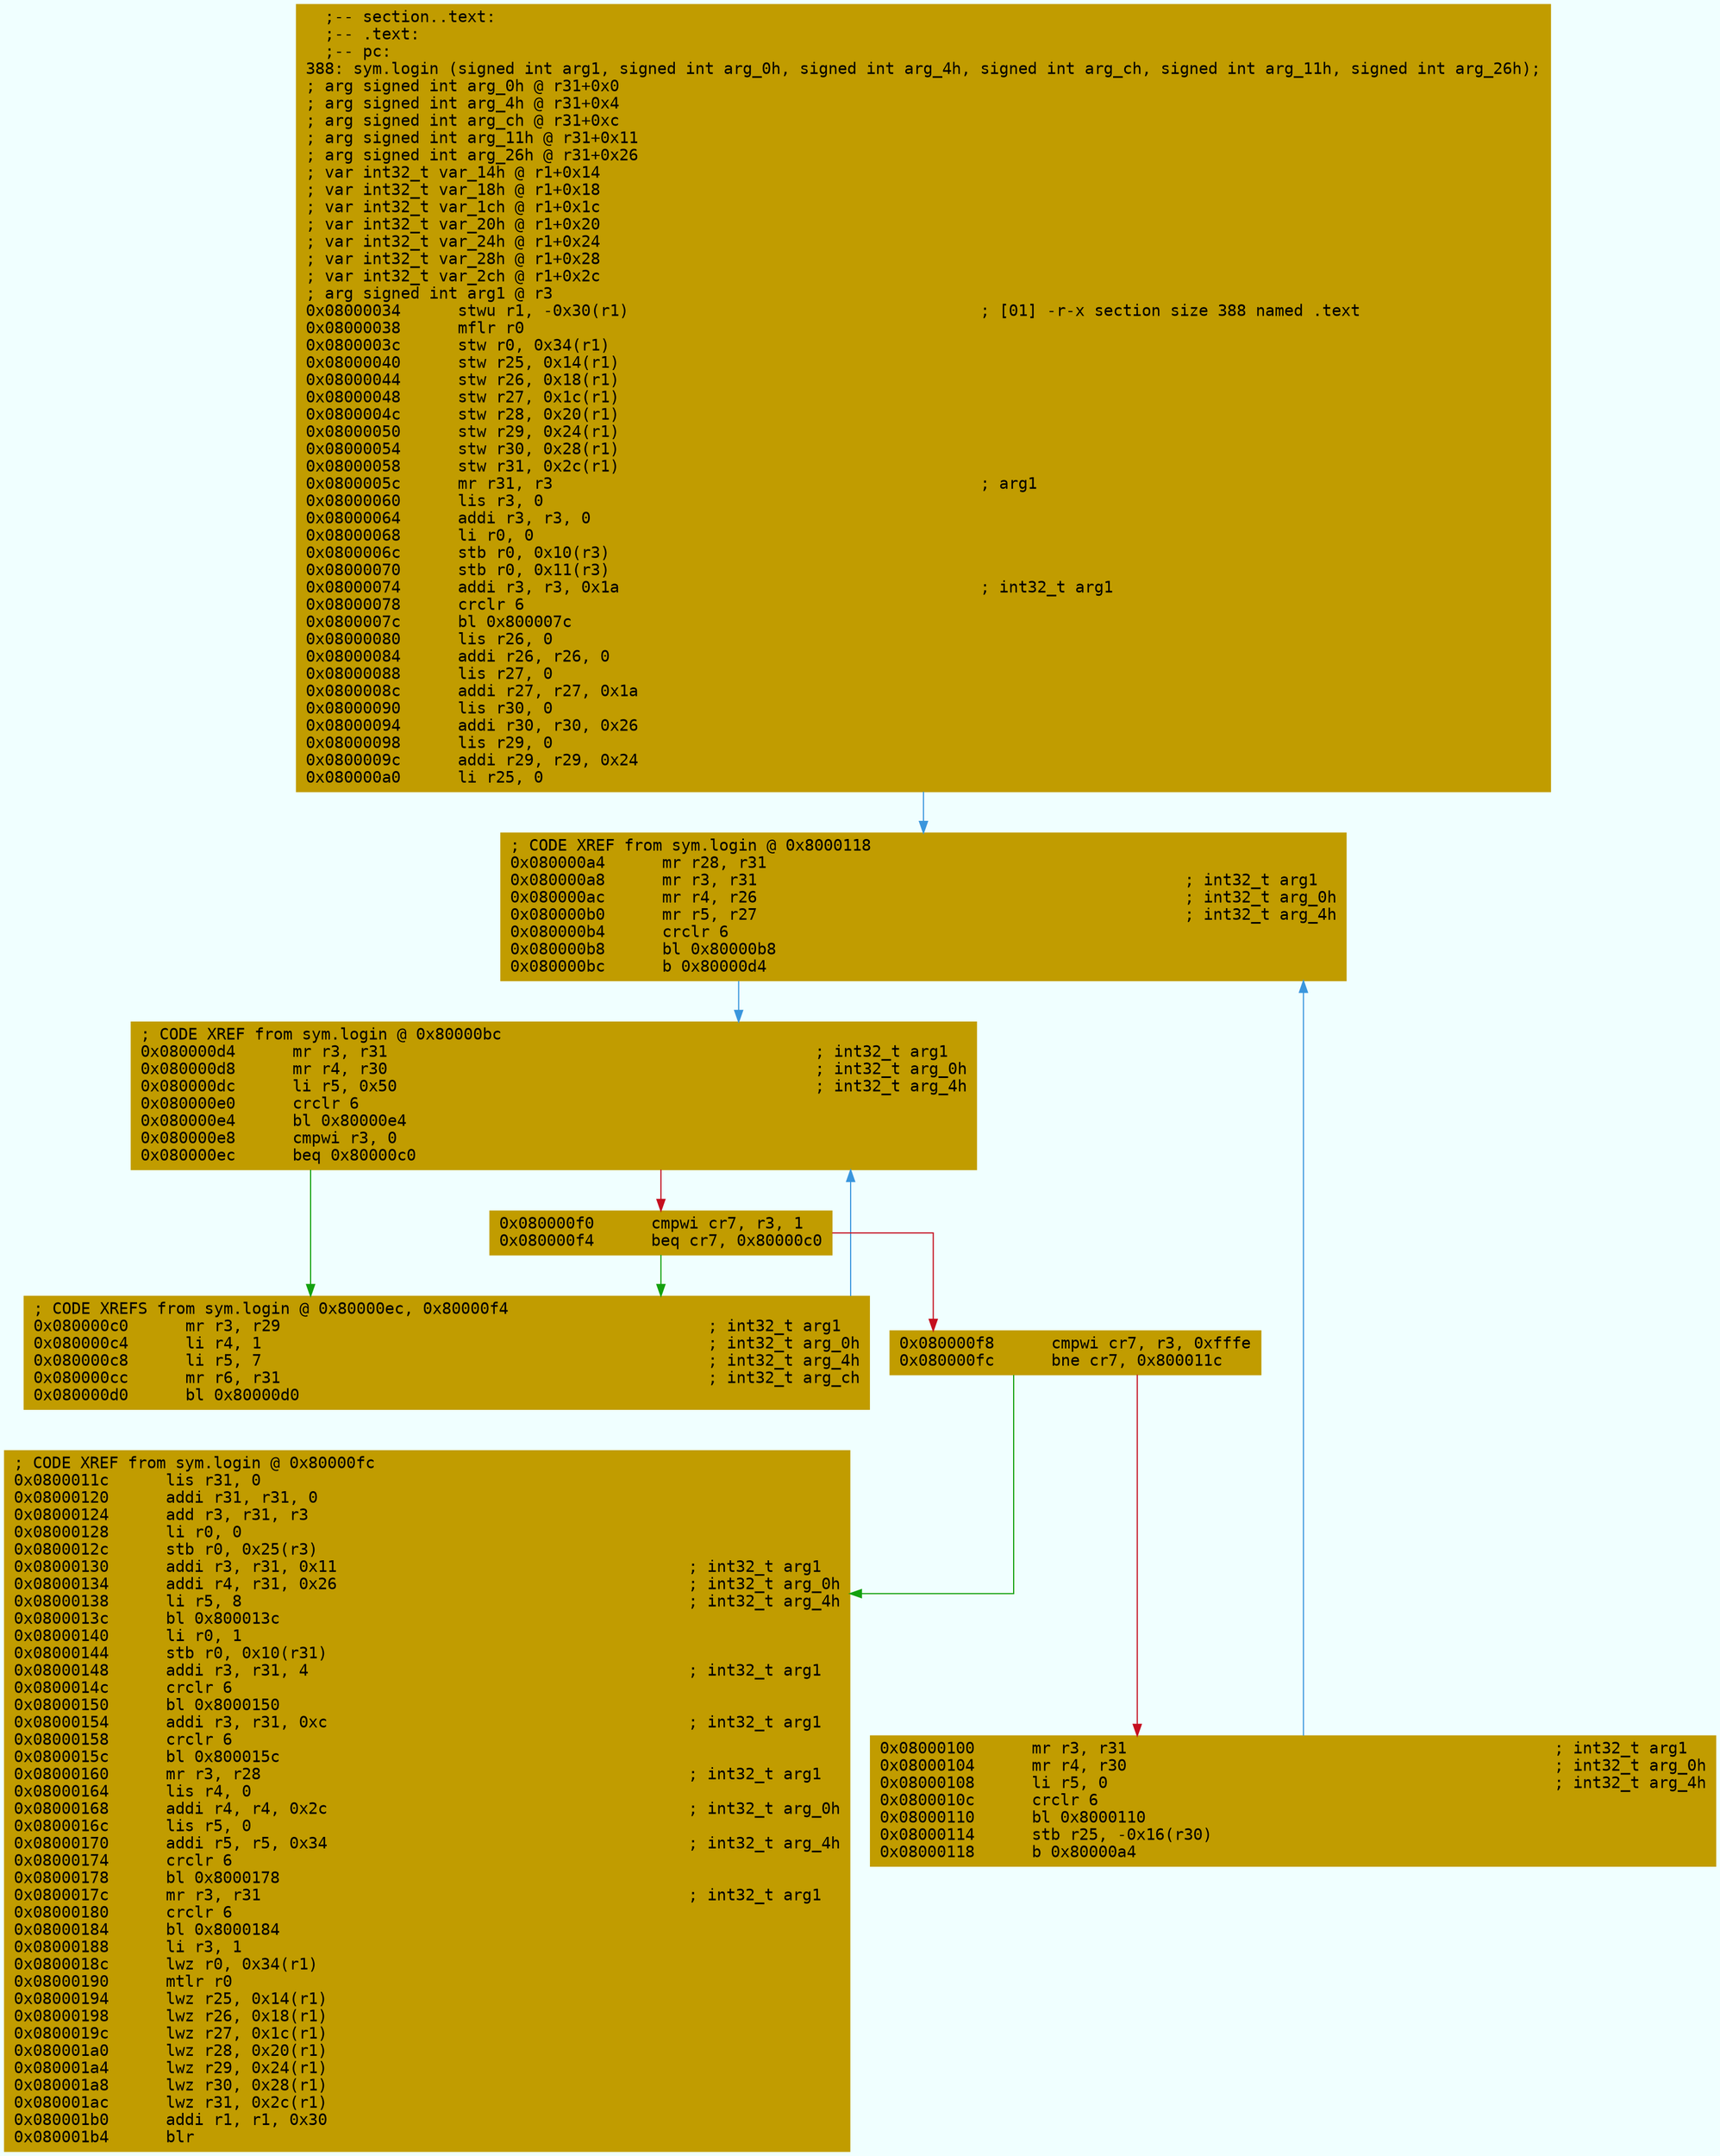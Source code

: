 digraph code {
	graph [bgcolor=azure fontsize=8 fontname="Courier" splines="ortho"];
	node [fillcolor=gray style=filled shape=box];
	edge [arrowhead="normal"];
	"0x08000034" [URL="sym.login/0x08000034", fillcolor="#c19c00",color="#c19c00", fontname="Courier",label="  ;-- section..text:\l  ;-- .text:\l  ;-- pc:\l388: sym.login (signed int arg1, signed int arg_0h, signed int arg_4h, signed int arg_ch, signed int arg_11h, signed int arg_26h);\l; arg signed int arg_0h @ r31+0x0\l; arg signed int arg_4h @ r31+0x4\l; arg signed int arg_ch @ r31+0xc\l; arg signed int arg_11h @ r31+0x11\l; arg signed int arg_26h @ r31+0x26\l; var int32_t var_14h @ r1+0x14\l; var int32_t var_18h @ r1+0x18\l; var int32_t var_1ch @ r1+0x1c\l; var int32_t var_20h @ r1+0x20\l; var int32_t var_24h @ r1+0x24\l; var int32_t var_28h @ r1+0x28\l; var int32_t var_2ch @ r1+0x2c\l; arg signed int arg1 @ r3\l0x08000034      stwu r1, -0x30(r1)                                     ; [01] -r-x section size 388 named .text\l0x08000038      mflr r0\l0x0800003c      stw r0, 0x34(r1)\l0x08000040      stw r25, 0x14(r1)\l0x08000044      stw r26, 0x18(r1)\l0x08000048      stw r27, 0x1c(r1)\l0x0800004c      stw r28, 0x20(r1)\l0x08000050      stw r29, 0x24(r1)\l0x08000054      stw r30, 0x28(r1)\l0x08000058      stw r31, 0x2c(r1)\l0x0800005c      mr r31, r3                                             ; arg1\l0x08000060      lis r3, 0\l0x08000064      addi r3, r3, 0\l0x08000068      li r0, 0\l0x0800006c      stb r0, 0x10(r3)\l0x08000070      stb r0, 0x11(r3)\l0x08000074      addi r3, r3, 0x1a                                      ; int32_t arg1\l0x08000078      crclr 6\l0x0800007c      bl 0x800007c\l0x08000080      lis r26, 0\l0x08000084      addi r26, r26, 0\l0x08000088      lis r27, 0\l0x0800008c      addi r27, r27, 0x1a\l0x08000090      lis r30, 0\l0x08000094      addi r30, r30, 0x26\l0x08000098      lis r29, 0\l0x0800009c      addi r29, r29, 0x24\l0x080000a0      li r25, 0\l"]
	"0x080000a4" [URL="sym.login/0x080000a4", fillcolor="#c19c00",color="#c19c00", fontname="Courier",label="; CODE XREF from sym.login @ 0x8000118\l0x080000a4      mr r28, r31\l0x080000a8      mr r3, r31                                             ; int32_t arg1\l0x080000ac      mr r4, r26                                             ; int32_t arg_0h\l0x080000b0      mr r5, r27                                             ; int32_t arg_4h\l0x080000b4      crclr 6\l0x080000b8      bl 0x80000b8\l0x080000bc      b 0x80000d4\l"]
	"0x080000c0" [URL="sym.login/0x080000c0", fillcolor="#c19c00",color="#c19c00", fontname="Courier",label="; CODE XREFS from sym.login @ 0x80000ec, 0x80000f4\l0x080000c0      mr r3, r29                                             ; int32_t arg1\l0x080000c4      li r4, 1                                               ; int32_t arg_0h\l0x080000c8      li r5, 7                                               ; int32_t arg_4h\l0x080000cc      mr r6, r31                                             ; int32_t arg_ch\l0x080000d0      bl 0x80000d0\l"]
	"0x080000d4" [URL="sym.login/0x080000d4", fillcolor="#c19c00",color="#c19c00", fontname="Courier",label="; CODE XREF from sym.login @ 0x80000bc\l0x080000d4      mr r3, r31                                             ; int32_t arg1\l0x080000d8      mr r4, r30                                             ; int32_t arg_0h\l0x080000dc      li r5, 0x50                                            ; int32_t arg_4h\l0x080000e0      crclr 6\l0x080000e4      bl 0x80000e4\l0x080000e8      cmpwi r3, 0\l0x080000ec      beq 0x80000c0\l"]
	"0x080000f0" [URL="sym.login/0x080000f0", fillcolor="#c19c00",color="#c19c00", fontname="Courier",label="0x080000f0      cmpwi cr7, r3, 1\l0x080000f4      beq cr7, 0x80000c0\l"]
	"0x080000f8" [URL="sym.login/0x080000f8", fillcolor="#c19c00",color="#c19c00", fontname="Courier",label="0x080000f8      cmpwi cr7, r3, 0xfffe\l0x080000fc      bne cr7, 0x800011c\l"]
	"0x08000100" [URL="sym.login/0x08000100", fillcolor="#c19c00",color="#c19c00", fontname="Courier",label="0x08000100      mr r3, r31                                             ; int32_t arg1\l0x08000104      mr r4, r30                                             ; int32_t arg_0h\l0x08000108      li r5, 0                                               ; int32_t arg_4h\l0x0800010c      crclr 6\l0x08000110      bl 0x8000110\l0x08000114      stb r25, -0x16(r30)\l0x08000118      b 0x80000a4\l"]
	"0x0800011c" [URL="sym.login/0x0800011c", fillcolor="#c19c00",color="#c19c00", fontname="Courier",label="; CODE XREF from sym.login @ 0x80000fc\l0x0800011c      lis r31, 0\l0x08000120      addi r31, r31, 0\l0x08000124      add r3, r31, r3\l0x08000128      li r0, 0\l0x0800012c      stb r0, 0x25(r3)\l0x08000130      addi r3, r31, 0x11                                     ; int32_t arg1\l0x08000134      addi r4, r31, 0x26                                     ; int32_t arg_0h\l0x08000138      li r5, 8                                               ; int32_t arg_4h\l0x0800013c      bl 0x800013c\l0x08000140      li r0, 1\l0x08000144      stb r0, 0x10(r31)\l0x08000148      addi r3, r31, 4                                        ; int32_t arg1\l0x0800014c      crclr 6\l0x08000150      bl 0x8000150\l0x08000154      addi r3, r31, 0xc                                      ; int32_t arg1\l0x08000158      crclr 6\l0x0800015c      bl 0x800015c\l0x08000160      mr r3, r28                                             ; int32_t arg1\l0x08000164      lis r4, 0\l0x08000168      addi r4, r4, 0x2c                                      ; int32_t arg_0h\l0x0800016c      lis r5, 0\l0x08000170      addi r5, r5, 0x34                                      ; int32_t arg_4h\l0x08000174      crclr 6\l0x08000178      bl 0x8000178\l0x0800017c      mr r3, r31                                             ; int32_t arg1\l0x08000180      crclr 6\l0x08000184      bl 0x8000184\l0x08000188      li r3, 1\l0x0800018c      lwz r0, 0x34(r1)\l0x08000190      mtlr r0\l0x08000194      lwz r25, 0x14(r1)\l0x08000198      lwz r26, 0x18(r1)\l0x0800019c      lwz r27, 0x1c(r1)\l0x080001a0      lwz r28, 0x20(r1)\l0x080001a4      lwz r29, 0x24(r1)\l0x080001a8      lwz r30, 0x28(r1)\l0x080001ac      lwz r31, 0x2c(r1)\l0x080001b0      addi r1, r1, 0x30\l0x080001b4      blr\l"]
        "0x08000034" -> "0x080000a4" [color="#3a96dd"];
        "0x080000a4" -> "0x080000d4" [color="#3a96dd"];
        "0x080000c0" -> "0x080000d4" [color="#3a96dd"];
        "0x080000d4" -> "0x080000c0" [color="#13a10e"];
        "0x080000d4" -> "0x080000f0" [color="#c50f1f"];
        "0x080000f0" -> "0x080000c0" [color="#13a10e"];
        "0x080000f0" -> "0x080000f8" [color="#c50f1f"];
        "0x080000f8" -> "0x0800011c" [color="#13a10e"];
        "0x080000f8" -> "0x08000100" [color="#c50f1f"];
        "0x08000100" -> "0x080000a4" [color="#3a96dd"];
}

